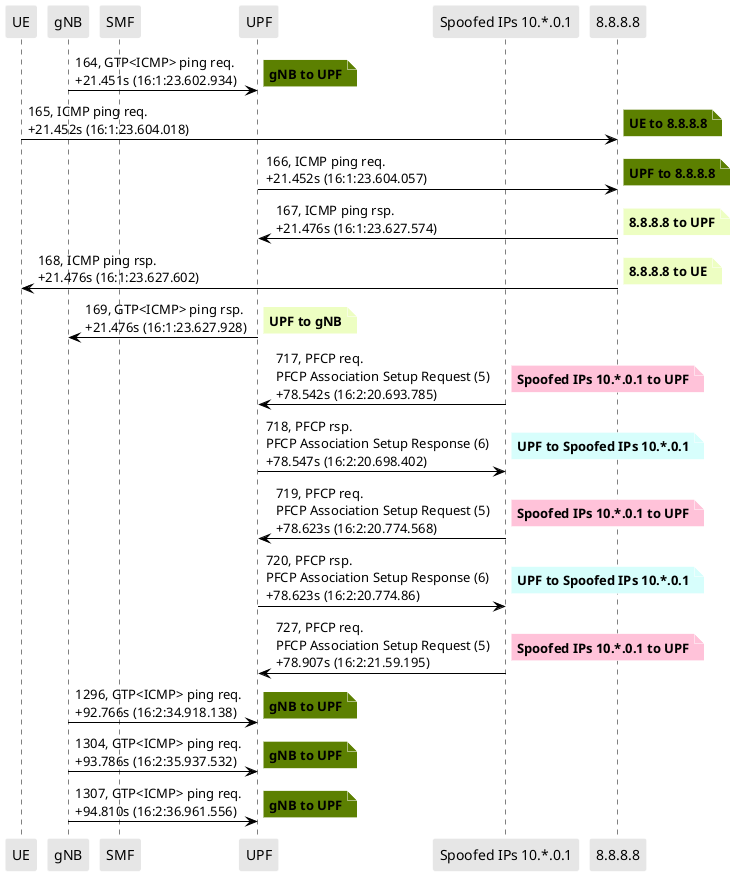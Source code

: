 @startuml
skinparam shadowing false
skinparam NoteBorderColor white
skinparam sequence {
    ArrowColor black
    LifeLineBorderColor black
    LifeLineBackgroundColor black
    ParticipantBorderColor white
    ParticipantBackgroundColor #e6e6e6
}
participant "UE"
participant "gNB"
participant "SMF"
participant "UPF"
participant "Spoofed IPs 10.*.0.1"


"gNB" -> "UPF": 164, GTP<ICMP> ping req.\n+21.451s (16:1:23.602.934)

note right #5C8001
**gNB to UPF**
end note

"UE" -> "8.8.8.8": 165, ICMP ping req.\n+21.452s (16:1:23.604.018)

note right #5C8001
**UE to 8.8.8.8**
end note

"UPF" -> "8.8.8.8": 166, ICMP ping req.\n+21.452s (16:1:23.604.057)

note right #5C8001
**UPF to 8.8.8.8**
end note

"8.8.8.8" -> "UPF": 167, ICMP ping rsp.\n+21.476s (16:1:23.627.574)

note right #EDFEC2
**8.8.8.8 to UPF**
end note

"8.8.8.8" -> "UE": 168, ICMP ping rsp.\n+21.476s (16:1:23.627.602)

note right #EDFEC2
**8.8.8.8 to UE**
end note

"UPF" -> "gNB": 169, GTP<ICMP> ping rsp.\n+21.476s (16:1:23.627.928)

note right #EDFEC2
**UPF to gNB**
end note
"Spoofed IPs 10.*.0.1" -> "UPF": 717, PFCP req.\nPFCP Association Setup Request (5)\n+78.542s (16:2:20.693.785)

note right #FFC2D9
**Spoofed IPs 10.*.0.1 to UPF**
end note

"UPF" -> "Spoofed IPs 10.*.0.1": 718, PFCP rsp.\nPFCP Association Setup Response (6)\n+78.547s (16:2:20.698.402)

note right #D7FEFC
**UPF to Spoofed IPs 10.*.0.1**
end note

"Spoofed IPs 10.*.0.1" -> "UPF": 719, PFCP req.\nPFCP Association Setup Request (5)\n+78.623s (16:2:20.774.568)

note right #FFC2D9
**Spoofed IPs 10.*.0.1 to UPF**
end note

"UPF" -> "Spoofed IPs 10.*.0.1": 720, PFCP rsp.\nPFCP Association Setup Response (6)\n+78.623s (16:2:20.774.86)

note right #D7FEFC
**UPF to Spoofed IPs 10.*.0.1**
end note

"Spoofed IPs 10.*.0.1" -> "UPF": 727, PFCP req.\nPFCP Association Setup Request (5)\n+78.907s (16:2:21.59.195)

note right #FFC2D9
**Spoofed IPs 10.*.0.1 to UPF**
end note

"gNB" -> "UPF": 1296, GTP<ICMP> ping req.\n+92.766s (16:2:34.918.138)

note right #5C8001
**gNB to UPF**
end note

"gNB" -> "UPF": 1304, GTP<ICMP> ping req.\n+93.786s (16:2:35.937.532)

note right #5C8001
**gNB to UPF**
end note

"gNB" -> "UPF": 1307, GTP<ICMP> ping req.\n+94.810s (16:2:36.961.556)

note right #5C8001
**gNB to UPF**
end note

@enduml





